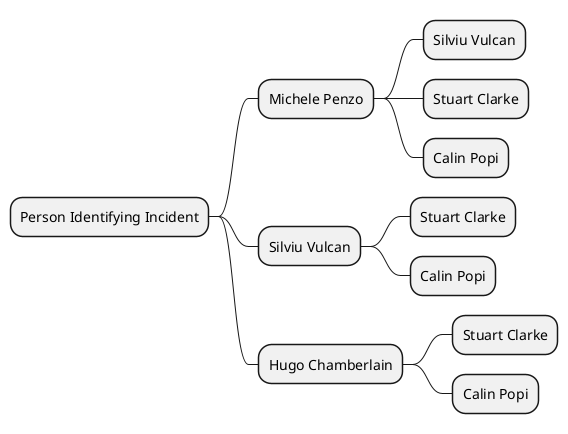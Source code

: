 @startmindmap
* Person Identifying Incident
** Michele Penzo
*** Silviu Vulcan
*** Stuart Clarke
*** Calin Popi
** Silviu Vulcan
*** Stuart Clarke
*** Calin Popi
** Hugo Chamberlain
*** Stuart Clarke
*** Calin Popi
@endmindmap